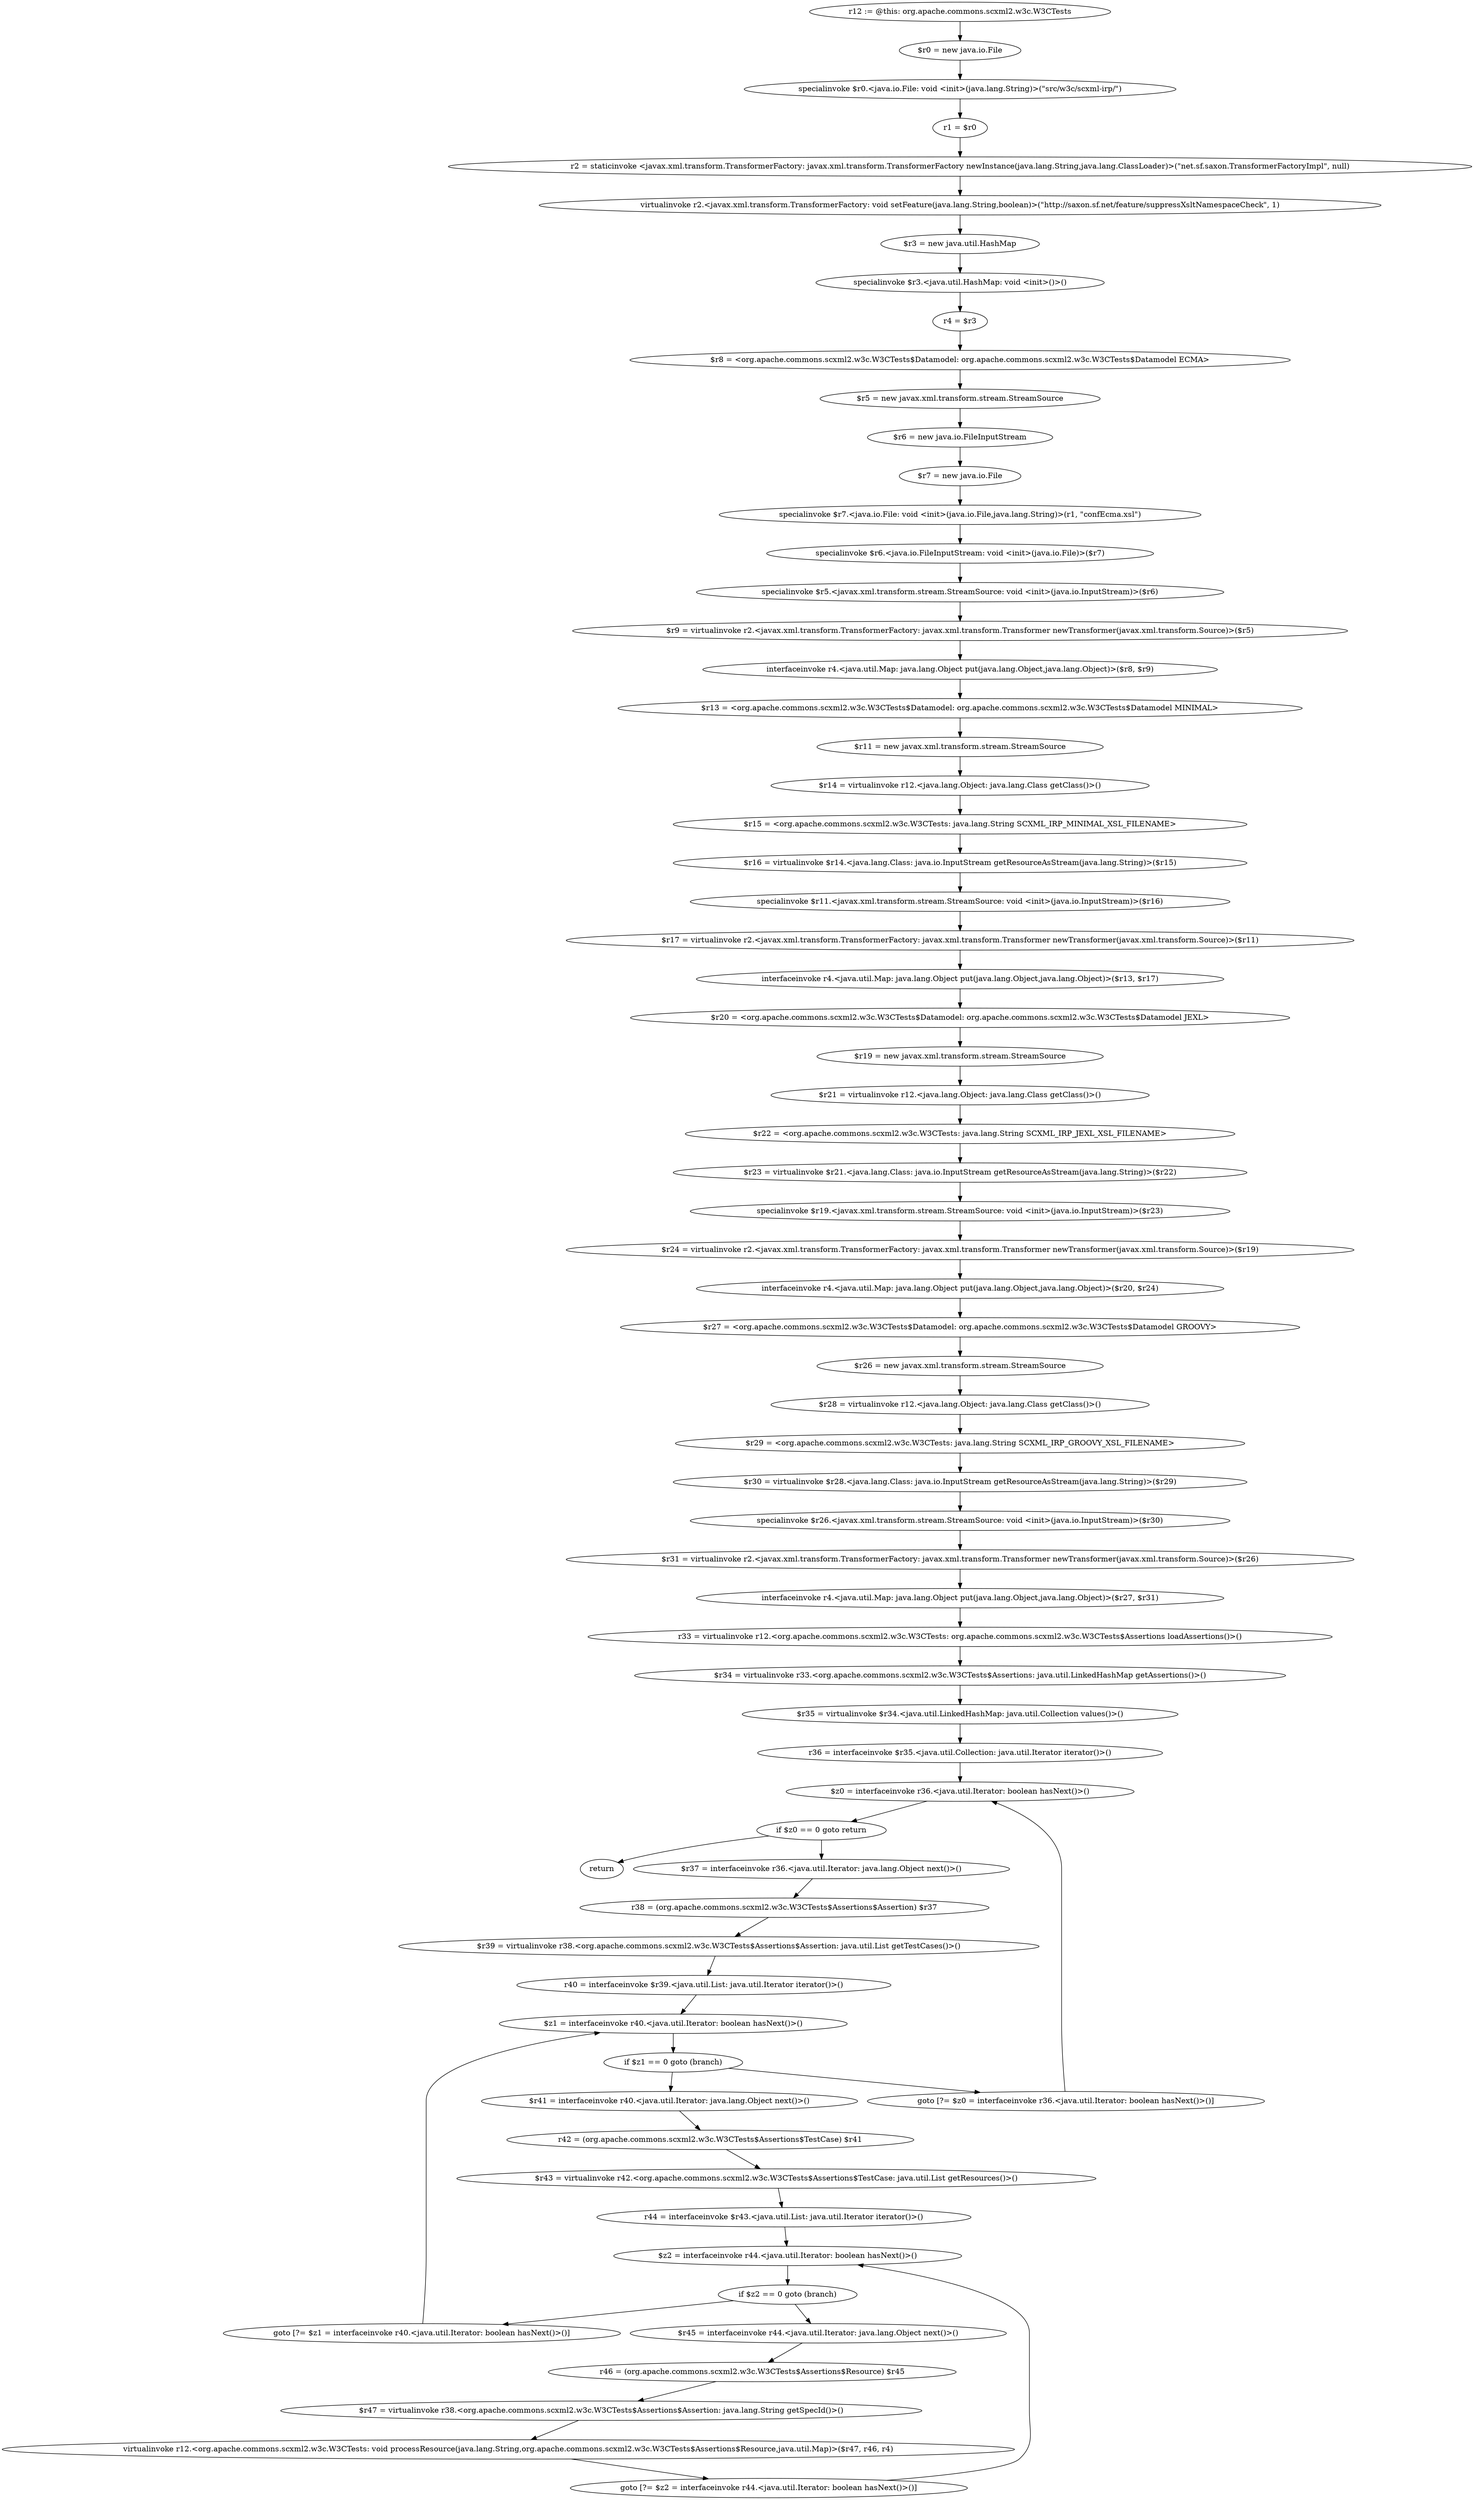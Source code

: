 digraph "unitGraph" {
    "r12 := @this: org.apache.commons.scxml2.w3c.W3CTests"
    "$r0 = new java.io.File"
    "specialinvoke $r0.<java.io.File: void <init>(java.lang.String)>(\"src/w3c/scxml-irp/\")"
    "r1 = $r0"
    "r2 = staticinvoke <javax.xml.transform.TransformerFactory: javax.xml.transform.TransformerFactory newInstance(java.lang.String,java.lang.ClassLoader)>(\"net.sf.saxon.TransformerFactoryImpl\", null)"
    "virtualinvoke r2.<javax.xml.transform.TransformerFactory: void setFeature(java.lang.String,boolean)>(\"http://saxon.sf.net/feature/suppressXsltNamespaceCheck\", 1)"
    "$r3 = new java.util.HashMap"
    "specialinvoke $r3.<java.util.HashMap: void <init>()>()"
    "r4 = $r3"
    "$r8 = <org.apache.commons.scxml2.w3c.W3CTests$Datamodel: org.apache.commons.scxml2.w3c.W3CTests$Datamodel ECMA>"
    "$r5 = new javax.xml.transform.stream.StreamSource"
    "$r6 = new java.io.FileInputStream"
    "$r7 = new java.io.File"
    "specialinvoke $r7.<java.io.File: void <init>(java.io.File,java.lang.String)>(r1, \"confEcma.xsl\")"
    "specialinvoke $r6.<java.io.FileInputStream: void <init>(java.io.File)>($r7)"
    "specialinvoke $r5.<javax.xml.transform.stream.StreamSource: void <init>(java.io.InputStream)>($r6)"
    "$r9 = virtualinvoke r2.<javax.xml.transform.TransformerFactory: javax.xml.transform.Transformer newTransformer(javax.xml.transform.Source)>($r5)"
    "interfaceinvoke r4.<java.util.Map: java.lang.Object put(java.lang.Object,java.lang.Object)>($r8, $r9)"
    "$r13 = <org.apache.commons.scxml2.w3c.W3CTests$Datamodel: org.apache.commons.scxml2.w3c.W3CTests$Datamodel MINIMAL>"
    "$r11 = new javax.xml.transform.stream.StreamSource"
    "$r14 = virtualinvoke r12.<java.lang.Object: java.lang.Class getClass()>()"
    "$r15 = <org.apache.commons.scxml2.w3c.W3CTests: java.lang.String SCXML_IRP_MINIMAL_XSL_FILENAME>"
    "$r16 = virtualinvoke $r14.<java.lang.Class: java.io.InputStream getResourceAsStream(java.lang.String)>($r15)"
    "specialinvoke $r11.<javax.xml.transform.stream.StreamSource: void <init>(java.io.InputStream)>($r16)"
    "$r17 = virtualinvoke r2.<javax.xml.transform.TransformerFactory: javax.xml.transform.Transformer newTransformer(javax.xml.transform.Source)>($r11)"
    "interfaceinvoke r4.<java.util.Map: java.lang.Object put(java.lang.Object,java.lang.Object)>($r13, $r17)"
    "$r20 = <org.apache.commons.scxml2.w3c.W3CTests$Datamodel: org.apache.commons.scxml2.w3c.W3CTests$Datamodel JEXL>"
    "$r19 = new javax.xml.transform.stream.StreamSource"
    "$r21 = virtualinvoke r12.<java.lang.Object: java.lang.Class getClass()>()"
    "$r22 = <org.apache.commons.scxml2.w3c.W3CTests: java.lang.String SCXML_IRP_JEXL_XSL_FILENAME>"
    "$r23 = virtualinvoke $r21.<java.lang.Class: java.io.InputStream getResourceAsStream(java.lang.String)>($r22)"
    "specialinvoke $r19.<javax.xml.transform.stream.StreamSource: void <init>(java.io.InputStream)>($r23)"
    "$r24 = virtualinvoke r2.<javax.xml.transform.TransformerFactory: javax.xml.transform.Transformer newTransformer(javax.xml.transform.Source)>($r19)"
    "interfaceinvoke r4.<java.util.Map: java.lang.Object put(java.lang.Object,java.lang.Object)>($r20, $r24)"
    "$r27 = <org.apache.commons.scxml2.w3c.W3CTests$Datamodel: org.apache.commons.scxml2.w3c.W3CTests$Datamodel GROOVY>"
    "$r26 = new javax.xml.transform.stream.StreamSource"
    "$r28 = virtualinvoke r12.<java.lang.Object: java.lang.Class getClass()>()"
    "$r29 = <org.apache.commons.scxml2.w3c.W3CTests: java.lang.String SCXML_IRP_GROOVY_XSL_FILENAME>"
    "$r30 = virtualinvoke $r28.<java.lang.Class: java.io.InputStream getResourceAsStream(java.lang.String)>($r29)"
    "specialinvoke $r26.<javax.xml.transform.stream.StreamSource: void <init>(java.io.InputStream)>($r30)"
    "$r31 = virtualinvoke r2.<javax.xml.transform.TransformerFactory: javax.xml.transform.Transformer newTransformer(javax.xml.transform.Source)>($r26)"
    "interfaceinvoke r4.<java.util.Map: java.lang.Object put(java.lang.Object,java.lang.Object)>($r27, $r31)"
    "r33 = virtualinvoke r12.<org.apache.commons.scxml2.w3c.W3CTests: org.apache.commons.scxml2.w3c.W3CTests$Assertions loadAssertions()>()"
    "$r34 = virtualinvoke r33.<org.apache.commons.scxml2.w3c.W3CTests$Assertions: java.util.LinkedHashMap getAssertions()>()"
    "$r35 = virtualinvoke $r34.<java.util.LinkedHashMap: java.util.Collection values()>()"
    "r36 = interfaceinvoke $r35.<java.util.Collection: java.util.Iterator iterator()>()"
    "$z0 = interfaceinvoke r36.<java.util.Iterator: boolean hasNext()>()"
    "if $z0 == 0 goto return"
    "$r37 = interfaceinvoke r36.<java.util.Iterator: java.lang.Object next()>()"
    "r38 = (org.apache.commons.scxml2.w3c.W3CTests$Assertions$Assertion) $r37"
    "$r39 = virtualinvoke r38.<org.apache.commons.scxml2.w3c.W3CTests$Assertions$Assertion: java.util.List getTestCases()>()"
    "r40 = interfaceinvoke $r39.<java.util.List: java.util.Iterator iterator()>()"
    "$z1 = interfaceinvoke r40.<java.util.Iterator: boolean hasNext()>()"
    "if $z1 == 0 goto (branch)"
    "$r41 = interfaceinvoke r40.<java.util.Iterator: java.lang.Object next()>()"
    "r42 = (org.apache.commons.scxml2.w3c.W3CTests$Assertions$TestCase) $r41"
    "$r43 = virtualinvoke r42.<org.apache.commons.scxml2.w3c.W3CTests$Assertions$TestCase: java.util.List getResources()>()"
    "r44 = interfaceinvoke $r43.<java.util.List: java.util.Iterator iterator()>()"
    "$z2 = interfaceinvoke r44.<java.util.Iterator: boolean hasNext()>()"
    "if $z2 == 0 goto (branch)"
    "$r45 = interfaceinvoke r44.<java.util.Iterator: java.lang.Object next()>()"
    "r46 = (org.apache.commons.scxml2.w3c.W3CTests$Assertions$Resource) $r45"
    "$r47 = virtualinvoke r38.<org.apache.commons.scxml2.w3c.W3CTests$Assertions$Assertion: java.lang.String getSpecId()>()"
    "virtualinvoke r12.<org.apache.commons.scxml2.w3c.W3CTests: void processResource(java.lang.String,org.apache.commons.scxml2.w3c.W3CTests$Assertions$Resource,java.util.Map)>($r47, r46, r4)"
    "goto [?= $z2 = interfaceinvoke r44.<java.util.Iterator: boolean hasNext()>()]"
    "goto [?= $z1 = interfaceinvoke r40.<java.util.Iterator: boolean hasNext()>()]"
    "goto [?= $z0 = interfaceinvoke r36.<java.util.Iterator: boolean hasNext()>()]"
    "return"
    "r12 := @this: org.apache.commons.scxml2.w3c.W3CTests"->"$r0 = new java.io.File";
    "$r0 = new java.io.File"->"specialinvoke $r0.<java.io.File: void <init>(java.lang.String)>(\"src/w3c/scxml-irp/\")";
    "specialinvoke $r0.<java.io.File: void <init>(java.lang.String)>(\"src/w3c/scxml-irp/\")"->"r1 = $r0";
    "r1 = $r0"->"r2 = staticinvoke <javax.xml.transform.TransformerFactory: javax.xml.transform.TransformerFactory newInstance(java.lang.String,java.lang.ClassLoader)>(\"net.sf.saxon.TransformerFactoryImpl\", null)";
    "r2 = staticinvoke <javax.xml.transform.TransformerFactory: javax.xml.transform.TransformerFactory newInstance(java.lang.String,java.lang.ClassLoader)>(\"net.sf.saxon.TransformerFactoryImpl\", null)"->"virtualinvoke r2.<javax.xml.transform.TransformerFactory: void setFeature(java.lang.String,boolean)>(\"http://saxon.sf.net/feature/suppressXsltNamespaceCheck\", 1)";
    "virtualinvoke r2.<javax.xml.transform.TransformerFactory: void setFeature(java.lang.String,boolean)>(\"http://saxon.sf.net/feature/suppressXsltNamespaceCheck\", 1)"->"$r3 = new java.util.HashMap";
    "$r3 = new java.util.HashMap"->"specialinvoke $r3.<java.util.HashMap: void <init>()>()";
    "specialinvoke $r3.<java.util.HashMap: void <init>()>()"->"r4 = $r3";
    "r4 = $r3"->"$r8 = <org.apache.commons.scxml2.w3c.W3CTests$Datamodel: org.apache.commons.scxml2.w3c.W3CTests$Datamodel ECMA>";
    "$r8 = <org.apache.commons.scxml2.w3c.W3CTests$Datamodel: org.apache.commons.scxml2.w3c.W3CTests$Datamodel ECMA>"->"$r5 = new javax.xml.transform.stream.StreamSource";
    "$r5 = new javax.xml.transform.stream.StreamSource"->"$r6 = new java.io.FileInputStream";
    "$r6 = new java.io.FileInputStream"->"$r7 = new java.io.File";
    "$r7 = new java.io.File"->"specialinvoke $r7.<java.io.File: void <init>(java.io.File,java.lang.String)>(r1, \"confEcma.xsl\")";
    "specialinvoke $r7.<java.io.File: void <init>(java.io.File,java.lang.String)>(r1, \"confEcma.xsl\")"->"specialinvoke $r6.<java.io.FileInputStream: void <init>(java.io.File)>($r7)";
    "specialinvoke $r6.<java.io.FileInputStream: void <init>(java.io.File)>($r7)"->"specialinvoke $r5.<javax.xml.transform.stream.StreamSource: void <init>(java.io.InputStream)>($r6)";
    "specialinvoke $r5.<javax.xml.transform.stream.StreamSource: void <init>(java.io.InputStream)>($r6)"->"$r9 = virtualinvoke r2.<javax.xml.transform.TransformerFactory: javax.xml.transform.Transformer newTransformer(javax.xml.transform.Source)>($r5)";
    "$r9 = virtualinvoke r2.<javax.xml.transform.TransformerFactory: javax.xml.transform.Transformer newTransformer(javax.xml.transform.Source)>($r5)"->"interfaceinvoke r4.<java.util.Map: java.lang.Object put(java.lang.Object,java.lang.Object)>($r8, $r9)";
    "interfaceinvoke r4.<java.util.Map: java.lang.Object put(java.lang.Object,java.lang.Object)>($r8, $r9)"->"$r13 = <org.apache.commons.scxml2.w3c.W3CTests$Datamodel: org.apache.commons.scxml2.w3c.W3CTests$Datamodel MINIMAL>";
    "$r13 = <org.apache.commons.scxml2.w3c.W3CTests$Datamodel: org.apache.commons.scxml2.w3c.W3CTests$Datamodel MINIMAL>"->"$r11 = new javax.xml.transform.stream.StreamSource";
    "$r11 = new javax.xml.transform.stream.StreamSource"->"$r14 = virtualinvoke r12.<java.lang.Object: java.lang.Class getClass()>()";
    "$r14 = virtualinvoke r12.<java.lang.Object: java.lang.Class getClass()>()"->"$r15 = <org.apache.commons.scxml2.w3c.W3CTests: java.lang.String SCXML_IRP_MINIMAL_XSL_FILENAME>";
    "$r15 = <org.apache.commons.scxml2.w3c.W3CTests: java.lang.String SCXML_IRP_MINIMAL_XSL_FILENAME>"->"$r16 = virtualinvoke $r14.<java.lang.Class: java.io.InputStream getResourceAsStream(java.lang.String)>($r15)";
    "$r16 = virtualinvoke $r14.<java.lang.Class: java.io.InputStream getResourceAsStream(java.lang.String)>($r15)"->"specialinvoke $r11.<javax.xml.transform.stream.StreamSource: void <init>(java.io.InputStream)>($r16)";
    "specialinvoke $r11.<javax.xml.transform.stream.StreamSource: void <init>(java.io.InputStream)>($r16)"->"$r17 = virtualinvoke r2.<javax.xml.transform.TransformerFactory: javax.xml.transform.Transformer newTransformer(javax.xml.transform.Source)>($r11)";
    "$r17 = virtualinvoke r2.<javax.xml.transform.TransformerFactory: javax.xml.transform.Transformer newTransformer(javax.xml.transform.Source)>($r11)"->"interfaceinvoke r4.<java.util.Map: java.lang.Object put(java.lang.Object,java.lang.Object)>($r13, $r17)";
    "interfaceinvoke r4.<java.util.Map: java.lang.Object put(java.lang.Object,java.lang.Object)>($r13, $r17)"->"$r20 = <org.apache.commons.scxml2.w3c.W3CTests$Datamodel: org.apache.commons.scxml2.w3c.W3CTests$Datamodel JEXL>";
    "$r20 = <org.apache.commons.scxml2.w3c.W3CTests$Datamodel: org.apache.commons.scxml2.w3c.W3CTests$Datamodel JEXL>"->"$r19 = new javax.xml.transform.stream.StreamSource";
    "$r19 = new javax.xml.transform.stream.StreamSource"->"$r21 = virtualinvoke r12.<java.lang.Object: java.lang.Class getClass()>()";
    "$r21 = virtualinvoke r12.<java.lang.Object: java.lang.Class getClass()>()"->"$r22 = <org.apache.commons.scxml2.w3c.W3CTests: java.lang.String SCXML_IRP_JEXL_XSL_FILENAME>";
    "$r22 = <org.apache.commons.scxml2.w3c.W3CTests: java.lang.String SCXML_IRP_JEXL_XSL_FILENAME>"->"$r23 = virtualinvoke $r21.<java.lang.Class: java.io.InputStream getResourceAsStream(java.lang.String)>($r22)";
    "$r23 = virtualinvoke $r21.<java.lang.Class: java.io.InputStream getResourceAsStream(java.lang.String)>($r22)"->"specialinvoke $r19.<javax.xml.transform.stream.StreamSource: void <init>(java.io.InputStream)>($r23)";
    "specialinvoke $r19.<javax.xml.transform.stream.StreamSource: void <init>(java.io.InputStream)>($r23)"->"$r24 = virtualinvoke r2.<javax.xml.transform.TransformerFactory: javax.xml.transform.Transformer newTransformer(javax.xml.transform.Source)>($r19)";
    "$r24 = virtualinvoke r2.<javax.xml.transform.TransformerFactory: javax.xml.transform.Transformer newTransformer(javax.xml.transform.Source)>($r19)"->"interfaceinvoke r4.<java.util.Map: java.lang.Object put(java.lang.Object,java.lang.Object)>($r20, $r24)";
    "interfaceinvoke r4.<java.util.Map: java.lang.Object put(java.lang.Object,java.lang.Object)>($r20, $r24)"->"$r27 = <org.apache.commons.scxml2.w3c.W3CTests$Datamodel: org.apache.commons.scxml2.w3c.W3CTests$Datamodel GROOVY>";
    "$r27 = <org.apache.commons.scxml2.w3c.W3CTests$Datamodel: org.apache.commons.scxml2.w3c.W3CTests$Datamodel GROOVY>"->"$r26 = new javax.xml.transform.stream.StreamSource";
    "$r26 = new javax.xml.transform.stream.StreamSource"->"$r28 = virtualinvoke r12.<java.lang.Object: java.lang.Class getClass()>()";
    "$r28 = virtualinvoke r12.<java.lang.Object: java.lang.Class getClass()>()"->"$r29 = <org.apache.commons.scxml2.w3c.W3CTests: java.lang.String SCXML_IRP_GROOVY_XSL_FILENAME>";
    "$r29 = <org.apache.commons.scxml2.w3c.W3CTests: java.lang.String SCXML_IRP_GROOVY_XSL_FILENAME>"->"$r30 = virtualinvoke $r28.<java.lang.Class: java.io.InputStream getResourceAsStream(java.lang.String)>($r29)";
    "$r30 = virtualinvoke $r28.<java.lang.Class: java.io.InputStream getResourceAsStream(java.lang.String)>($r29)"->"specialinvoke $r26.<javax.xml.transform.stream.StreamSource: void <init>(java.io.InputStream)>($r30)";
    "specialinvoke $r26.<javax.xml.transform.stream.StreamSource: void <init>(java.io.InputStream)>($r30)"->"$r31 = virtualinvoke r2.<javax.xml.transform.TransformerFactory: javax.xml.transform.Transformer newTransformer(javax.xml.transform.Source)>($r26)";
    "$r31 = virtualinvoke r2.<javax.xml.transform.TransformerFactory: javax.xml.transform.Transformer newTransformer(javax.xml.transform.Source)>($r26)"->"interfaceinvoke r4.<java.util.Map: java.lang.Object put(java.lang.Object,java.lang.Object)>($r27, $r31)";
    "interfaceinvoke r4.<java.util.Map: java.lang.Object put(java.lang.Object,java.lang.Object)>($r27, $r31)"->"r33 = virtualinvoke r12.<org.apache.commons.scxml2.w3c.W3CTests: org.apache.commons.scxml2.w3c.W3CTests$Assertions loadAssertions()>()";
    "r33 = virtualinvoke r12.<org.apache.commons.scxml2.w3c.W3CTests: org.apache.commons.scxml2.w3c.W3CTests$Assertions loadAssertions()>()"->"$r34 = virtualinvoke r33.<org.apache.commons.scxml2.w3c.W3CTests$Assertions: java.util.LinkedHashMap getAssertions()>()";
    "$r34 = virtualinvoke r33.<org.apache.commons.scxml2.w3c.W3CTests$Assertions: java.util.LinkedHashMap getAssertions()>()"->"$r35 = virtualinvoke $r34.<java.util.LinkedHashMap: java.util.Collection values()>()";
    "$r35 = virtualinvoke $r34.<java.util.LinkedHashMap: java.util.Collection values()>()"->"r36 = interfaceinvoke $r35.<java.util.Collection: java.util.Iterator iterator()>()";
    "r36 = interfaceinvoke $r35.<java.util.Collection: java.util.Iterator iterator()>()"->"$z0 = interfaceinvoke r36.<java.util.Iterator: boolean hasNext()>()";
    "$z0 = interfaceinvoke r36.<java.util.Iterator: boolean hasNext()>()"->"if $z0 == 0 goto return";
    "if $z0 == 0 goto return"->"$r37 = interfaceinvoke r36.<java.util.Iterator: java.lang.Object next()>()";
    "if $z0 == 0 goto return"->"return";
    "$r37 = interfaceinvoke r36.<java.util.Iterator: java.lang.Object next()>()"->"r38 = (org.apache.commons.scxml2.w3c.W3CTests$Assertions$Assertion) $r37";
    "r38 = (org.apache.commons.scxml2.w3c.W3CTests$Assertions$Assertion) $r37"->"$r39 = virtualinvoke r38.<org.apache.commons.scxml2.w3c.W3CTests$Assertions$Assertion: java.util.List getTestCases()>()";
    "$r39 = virtualinvoke r38.<org.apache.commons.scxml2.w3c.W3CTests$Assertions$Assertion: java.util.List getTestCases()>()"->"r40 = interfaceinvoke $r39.<java.util.List: java.util.Iterator iterator()>()";
    "r40 = interfaceinvoke $r39.<java.util.List: java.util.Iterator iterator()>()"->"$z1 = interfaceinvoke r40.<java.util.Iterator: boolean hasNext()>()";
    "$z1 = interfaceinvoke r40.<java.util.Iterator: boolean hasNext()>()"->"if $z1 == 0 goto (branch)";
    "if $z1 == 0 goto (branch)"->"$r41 = interfaceinvoke r40.<java.util.Iterator: java.lang.Object next()>()";
    "if $z1 == 0 goto (branch)"->"goto [?= $z0 = interfaceinvoke r36.<java.util.Iterator: boolean hasNext()>()]";
    "$r41 = interfaceinvoke r40.<java.util.Iterator: java.lang.Object next()>()"->"r42 = (org.apache.commons.scxml2.w3c.W3CTests$Assertions$TestCase) $r41";
    "r42 = (org.apache.commons.scxml2.w3c.W3CTests$Assertions$TestCase) $r41"->"$r43 = virtualinvoke r42.<org.apache.commons.scxml2.w3c.W3CTests$Assertions$TestCase: java.util.List getResources()>()";
    "$r43 = virtualinvoke r42.<org.apache.commons.scxml2.w3c.W3CTests$Assertions$TestCase: java.util.List getResources()>()"->"r44 = interfaceinvoke $r43.<java.util.List: java.util.Iterator iterator()>()";
    "r44 = interfaceinvoke $r43.<java.util.List: java.util.Iterator iterator()>()"->"$z2 = interfaceinvoke r44.<java.util.Iterator: boolean hasNext()>()";
    "$z2 = interfaceinvoke r44.<java.util.Iterator: boolean hasNext()>()"->"if $z2 == 0 goto (branch)";
    "if $z2 == 0 goto (branch)"->"$r45 = interfaceinvoke r44.<java.util.Iterator: java.lang.Object next()>()";
    "if $z2 == 0 goto (branch)"->"goto [?= $z1 = interfaceinvoke r40.<java.util.Iterator: boolean hasNext()>()]";
    "$r45 = interfaceinvoke r44.<java.util.Iterator: java.lang.Object next()>()"->"r46 = (org.apache.commons.scxml2.w3c.W3CTests$Assertions$Resource) $r45";
    "r46 = (org.apache.commons.scxml2.w3c.W3CTests$Assertions$Resource) $r45"->"$r47 = virtualinvoke r38.<org.apache.commons.scxml2.w3c.W3CTests$Assertions$Assertion: java.lang.String getSpecId()>()";
    "$r47 = virtualinvoke r38.<org.apache.commons.scxml2.w3c.W3CTests$Assertions$Assertion: java.lang.String getSpecId()>()"->"virtualinvoke r12.<org.apache.commons.scxml2.w3c.W3CTests: void processResource(java.lang.String,org.apache.commons.scxml2.w3c.W3CTests$Assertions$Resource,java.util.Map)>($r47, r46, r4)";
    "virtualinvoke r12.<org.apache.commons.scxml2.w3c.W3CTests: void processResource(java.lang.String,org.apache.commons.scxml2.w3c.W3CTests$Assertions$Resource,java.util.Map)>($r47, r46, r4)"->"goto [?= $z2 = interfaceinvoke r44.<java.util.Iterator: boolean hasNext()>()]";
    "goto [?= $z2 = interfaceinvoke r44.<java.util.Iterator: boolean hasNext()>()]"->"$z2 = interfaceinvoke r44.<java.util.Iterator: boolean hasNext()>()";
    "goto [?= $z1 = interfaceinvoke r40.<java.util.Iterator: boolean hasNext()>()]"->"$z1 = interfaceinvoke r40.<java.util.Iterator: boolean hasNext()>()";
    "goto [?= $z0 = interfaceinvoke r36.<java.util.Iterator: boolean hasNext()>()]"->"$z0 = interfaceinvoke r36.<java.util.Iterator: boolean hasNext()>()";
}
